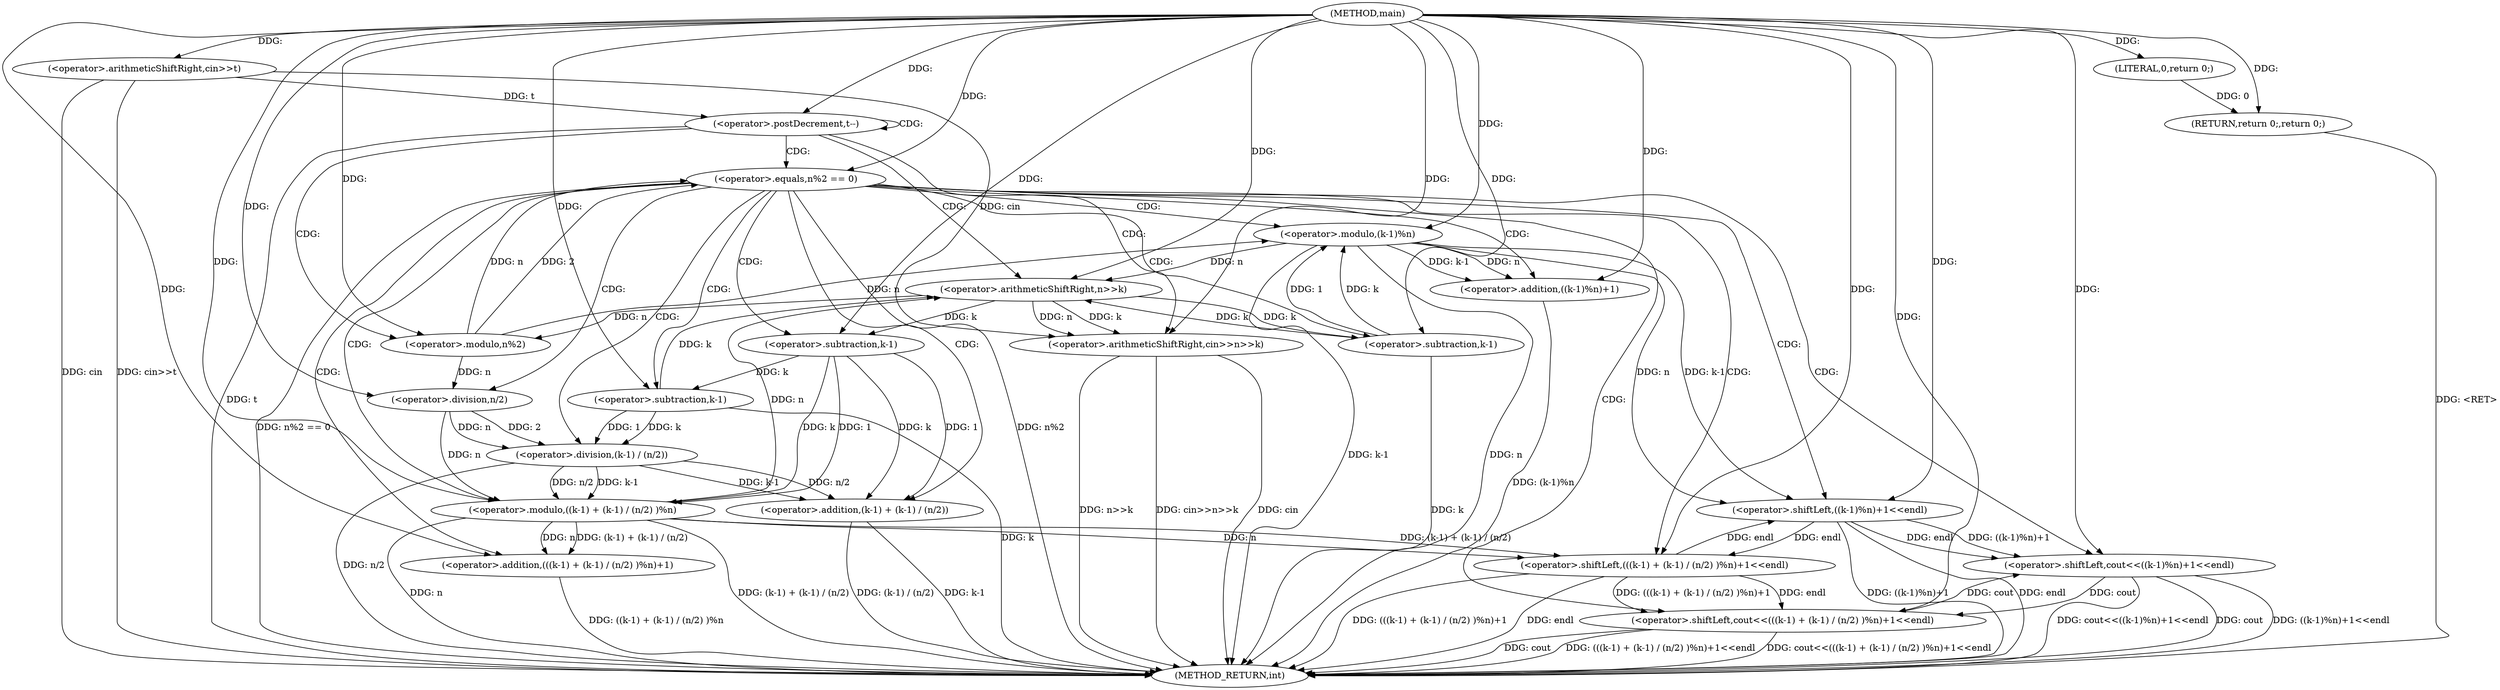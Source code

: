 digraph "main" {  
"1000273" [label = "(METHOD,main)" ]
"1000329" [label = "(METHOD_RETURN,int)" ]
"1000276" [label = "(<operator>.arithmeticShiftRight,cin>>t)" ]
"1000327" [label = "(RETURN,return 0;,return 0;)" ]
"1000280" [label = "(<operator>.postDecrement,t--)" ]
"1000328" [label = "(LITERAL,0,return 0;)" ]
"1000285" [label = "(<operator>.arithmeticShiftRight,cin>>n>>k)" ]
"1000291" [label = "(<operator>.equals,n%2 == 0)" ]
"1000296" [label = "(<operator>.shiftLeft,cout<<((k-1)%n)+1<<endl)" ]
"1000287" [label = "(<operator>.arithmeticShiftRight,n>>k)" ]
"1000308" [label = "(<operator>.shiftLeft,cout<<(((k-1) + (k-1) / (n/2) )%n)+1<<endl)" ]
"1000292" [label = "(<operator>.modulo,n%2)" ]
"1000298" [label = "(<operator>.shiftLeft,((k-1)%n)+1<<endl)" ]
"1000299" [label = "(<operator>.addition,((k-1)%n)+1)" ]
"1000310" [label = "(<operator>.shiftLeft,(((k-1) + (k-1) / (n/2) )%n)+1<<endl)" ]
"1000300" [label = "(<operator>.modulo,(k-1)%n)" ]
"1000311" [label = "(<operator>.addition,(((k-1) + (k-1) / (n/2) )%n)+1)" ]
"1000301" [label = "(<operator>.subtraction,k-1)" ]
"1000312" [label = "(<operator>.modulo,((k-1) + (k-1) / (n/2) )%n)" ]
"1000313" [label = "(<operator>.addition,(k-1) + (k-1) / (n/2))" ]
"1000314" [label = "(<operator>.subtraction,k-1)" ]
"1000317" [label = "(<operator>.division,(k-1) / (n/2))" ]
"1000318" [label = "(<operator>.subtraction,k-1)" ]
"1000321" [label = "(<operator>.division,n/2)" ]
  "1000327" -> "1000329"  [ label = "DDG: <RET>"] 
  "1000276" -> "1000329"  [ label = "DDG: cin"] 
  "1000276" -> "1000329"  [ label = "DDG: cin>>t"] 
  "1000280" -> "1000329"  [ label = "DDG: t"] 
  "1000285" -> "1000329"  [ label = "DDG: cin"] 
  "1000285" -> "1000329"  [ label = "DDG: n>>k"] 
  "1000285" -> "1000329"  [ label = "DDG: cin>>n>>k"] 
  "1000291" -> "1000329"  [ label = "DDG: n%2"] 
  "1000291" -> "1000329"  [ label = "DDG: n%2 == 0"] 
  "1000308" -> "1000329"  [ label = "DDG: cout"] 
  "1000313" -> "1000329"  [ label = "DDG: k-1"] 
  "1000318" -> "1000329"  [ label = "DDG: k"] 
  "1000317" -> "1000329"  [ label = "DDG: n/2"] 
  "1000313" -> "1000329"  [ label = "DDG: (k-1) / (n/2)"] 
  "1000312" -> "1000329"  [ label = "DDG: (k-1) + (k-1) / (n/2)"] 
  "1000312" -> "1000329"  [ label = "DDG: n"] 
  "1000311" -> "1000329"  [ label = "DDG: ((k-1) + (k-1) / (n/2) )%n"] 
  "1000310" -> "1000329"  [ label = "DDG: (((k-1) + (k-1) / (n/2) )%n)+1"] 
  "1000310" -> "1000329"  [ label = "DDG: endl"] 
  "1000308" -> "1000329"  [ label = "DDG: (((k-1) + (k-1) / (n/2) )%n)+1<<endl"] 
  "1000308" -> "1000329"  [ label = "DDG: cout<<(((k-1) + (k-1) / (n/2) )%n)+1<<endl"] 
  "1000296" -> "1000329"  [ label = "DDG: cout"] 
  "1000301" -> "1000329"  [ label = "DDG: k"] 
  "1000300" -> "1000329"  [ label = "DDG: k-1"] 
  "1000300" -> "1000329"  [ label = "DDG: n"] 
  "1000299" -> "1000329"  [ label = "DDG: (k-1)%n"] 
  "1000298" -> "1000329"  [ label = "DDG: ((k-1)%n)+1"] 
  "1000298" -> "1000329"  [ label = "DDG: endl"] 
  "1000296" -> "1000329"  [ label = "DDG: ((k-1)%n)+1<<endl"] 
  "1000296" -> "1000329"  [ label = "DDG: cout<<((k-1)%n)+1<<endl"] 
  "1000328" -> "1000327"  [ label = "DDG: 0"] 
  "1000273" -> "1000327"  [ label = "DDG: "] 
  "1000273" -> "1000276"  [ label = "DDG: "] 
  "1000273" -> "1000328"  [ label = "DDG: "] 
  "1000276" -> "1000280"  [ label = "DDG: t"] 
  "1000273" -> "1000280"  [ label = "DDG: "] 
  "1000276" -> "1000285"  [ label = "DDG: cin"] 
  "1000273" -> "1000285"  [ label = "DDG: "] 
  "1000287" -> "1000285"  [ label = "DDG: n"] 
  "1000287" -> "1000285"  [ label = "DDG: k"] 
  "1000312" -> "1000287"  [ label = "DDG: n"] 
  "1000300" -> "1000287"  [ label = "DDG: n"] 
  "1000273" -> "1000287"  [ label = "DDG: "] 
  "1000318" -> "1000287"  [ label = "DDG: k"] 
  "1000301" -> "1000287"  [ label = "DDG: k"] 
  "1000292" -> "1000291"  [ label = "DDG: 2"] 
  "1000292" -> "1000291"  [ label = "DDG: n"] 
  "1000273" -> "1000291"  [ label = "DDG: "] 
  "1000308" -> "1000296"  [ label = "DDG: cout"] 
  "1000273" -> "1000296"  [ label = "DDG: "] 
  "1000298" -> "1000296"  [ label = "DDG: endl"] 
  "1000298" -> "1000296"  [ label = "DDG: ((k-1)%n)+1"] 
  "1000287" -> "1000292"  [ label = "DDG: n"] 
  "1000273" -> "1000292"  [ label = "DDG: "] 
  "1000273" -> "1000298"  [ label = "DDG: "] 
  "1000300" -> "1000298"  [ label = "DDG: n"] 
  "1000300" -> "1000298"  [ label = "DDG: k-1"] 
  "1000310" -> "1000298"  [ label = "DDG: endl"] 
  "1000296" -> "1000308"  [ label = "DDG: cout"] 
  "1000273" -> "1000308"  [ label = "DDG: "] 
  "1000310" -> "1000308"  [ label = "DDG: endl"] 
  "1000310" -> "1000308"  [ label = "DDG: (((k-1) + (k-1) / (n/2) )%n)+1"] 
  "1000300" -> "1000299"  [ label = "DDG: n"] 
  "1000300" -> "1000299"  [ label = "DDG: k-1"] 
  "1000273" -> "1000299"  [ label = "DDG: "] 
  "1000312" -> "1000310"  [ label = "DDG: n"] 
  "1000312" -> "1000310"  [ label = "DDG: (k-1) + (k-1) / (n/2)"] 
  "1000273" -> "1000310"  [ label = "DDG: "] 
  "1000298" -> "1000310"  [ label = "DDG: endl"] 
  "1000301" -> "1000300"  [ label = "DDG: 1"] 
  "1000301" -> "1000300"  [ label = "DDG: k"] 
  "1000292" -> "1000300"  [ label = "DDG: n"] 
  "1000273" -> "1000300"  [ label = "DDG: "] 
  "1000312" -> "1000311"  [ label = "DDG: n"] 
  "1000312" -> "1000311"  [ label = "DDG: (k-1) + (k-1) / (n/2)"] 
  "1000273" -> "1000311"  [ label = "DDG: "] 
  "1000287" -> "1000301"  [ label = "DDG: k"] 
  "1000273" -> "1000301"  [ label = "DDG: "] 
  "1000317" -> "1000312"  [ label = "DDG: k-1"] 
  "1000317" -> "1000312"  [ label = "DDG: n/2"] 
  "1000314" -> "1000312"  [ label = "DDG: 1"] 
  "1000314" -> "1000312"  [ label = "DDG: k"] 
  "1000321" -> "1000312"  [ label = "DDG: n"] 
  "1000273" -> "1000312"  [ label = "DDG: "] 
  "1000314" -> "1000313"  [ label = "DDG: 1"] 
  "1000314" -> "1000313"  [ label = "DDG: k"] 
  "1000317" -> "1000313"  [ label = "DDG: k-1"] 
  "1000317" -> "1000313"  [ label = "DDG: n/2"] 
  "1000287" -> "1000314"  [ label = "DDG: k"] 
  "1000273" -> "1000314"  [ label = "DDG: "] 
  "1000318" -> "1000317"  [ label = "DDG: 1"] 
  "1000318" -> "1000317"  [ label = "DDG: k"] 
  "1000321" -> "1000317"  [ label = "DDG: 2"] 
  "1000321" -> "1000317"  [ label = "DDG: n"] 
  "1000314" -> "1000318"  [ label = "DDG: k"] 
  "1000273" -> "1000318"  [ label = "DDG: "] 
  "1000292" -> "1000321"  [ label = "DDG: n"] 
  "1000273" -> "1000321"  [ label = "DDG: "] 
  "1000280" -> "1000285"  [ label = "CDG: "] 
  "1000280" -> "1000280"  [ label = "CDG: "] 
  "1000280" -> "1000287"  [ label = "CDG: "] 
  "1000280" -> "1000291"  [ label = "CDG: "] 
  "1000280" -> "1000292"  [ label = "CDG: "] 
  "1000291" -> "1000299"  [ label = "CDG: "] 
  "1000291" -> "1000318"  [ label = "CDG: "] 
  "1000291" -> "1000296"  [ label = "CDG: "] 
  "1000291" -> "1000308"  [ label = "CDG: "] 
  "1000291" -> "1000314"  [ label = "CDG: "] 
  "1000291" -> "1000300"  [ label = "CDG: "] 
  "1000291" -> "1000311"  [ label = "CDG: "] 
  "1000291" -> "1000312"  [ label = "CDG: "] 
  "1000291" -> "1000301"  [ label = "CDG: "] 
  "1000291" -> "1000310"  [ label = "CDG: "] 
  "1000291" -> "1000317"  [ label = "CDG: "] 
  "1000291" -> "1000298"  [ label = "CDG: "] 
  "1000291" -> "1000321"  [ label = "CDG: "] 
  "1000291" -> "1000313"  [ label = "CDG: "] 
}
